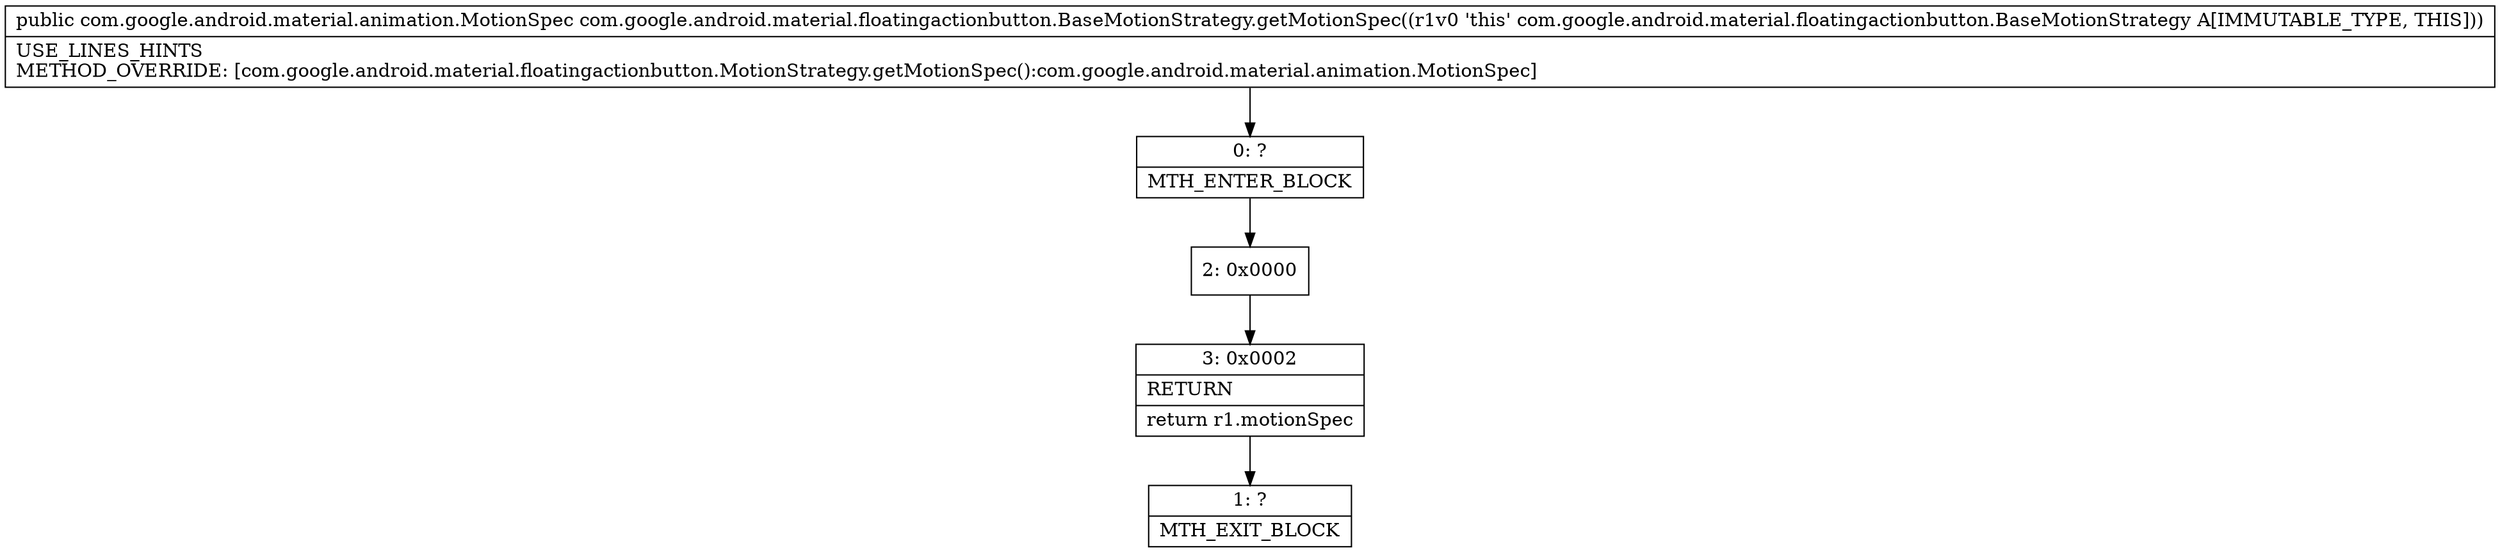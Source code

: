 digraph "CFG forcom.google.android.material.floatingactionbutton.BaseMotionStrategy.getMotionSpec()Lcom\/google\/android\/material\/animation\/MotionSpec;" {
Node_0 [shape=record,label="{0\:\ ?|MTH_ENTER_BLOCK\l}"];
Node_2 [shape=record,label="{2\:\ 0x0000}"];
Node_3 [shape=record,label="{3\:\ 0x0002|RETURN\l|return r1.motionSpec\l}"];
Node_1 [shape=record,label="{1\:\ ?|MTH_EXIT_BLOCK\l}"];
MethodNode[shape=record,label="{public com.google.android.material.animation.MotionSpec com.google.android.material.floatingactionbutton.BaseMotionStrategy.getMotionSpec((r1v0 'this' com.google.android.material.floatingactionbutton.BaseMotionStrategy A[IMMUTABLE_TYPE, THIS]))  | USE_LINES_HINTS\lMETHOD_OVERRIDE: [com.google.android.material.floatingactionbutton.MotionStrategy.getMotionSpec():com.google.android.material.animation.MotionSpec]\l}"];
MethodNode -> Node_0;Node_0 -> Node_2;
Node_2 -> Node_3;
Node_3 -> Node_1;
}

